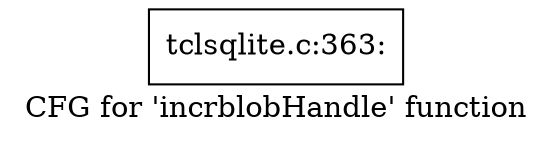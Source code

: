 digraph "CFG for 'incrblobHandle' function" {
	label="CFG for 'incrblobHandle' function";

	Node0x55a735b09be0 [shape=record,label="{tclsqlite.c:363:}"];
}
